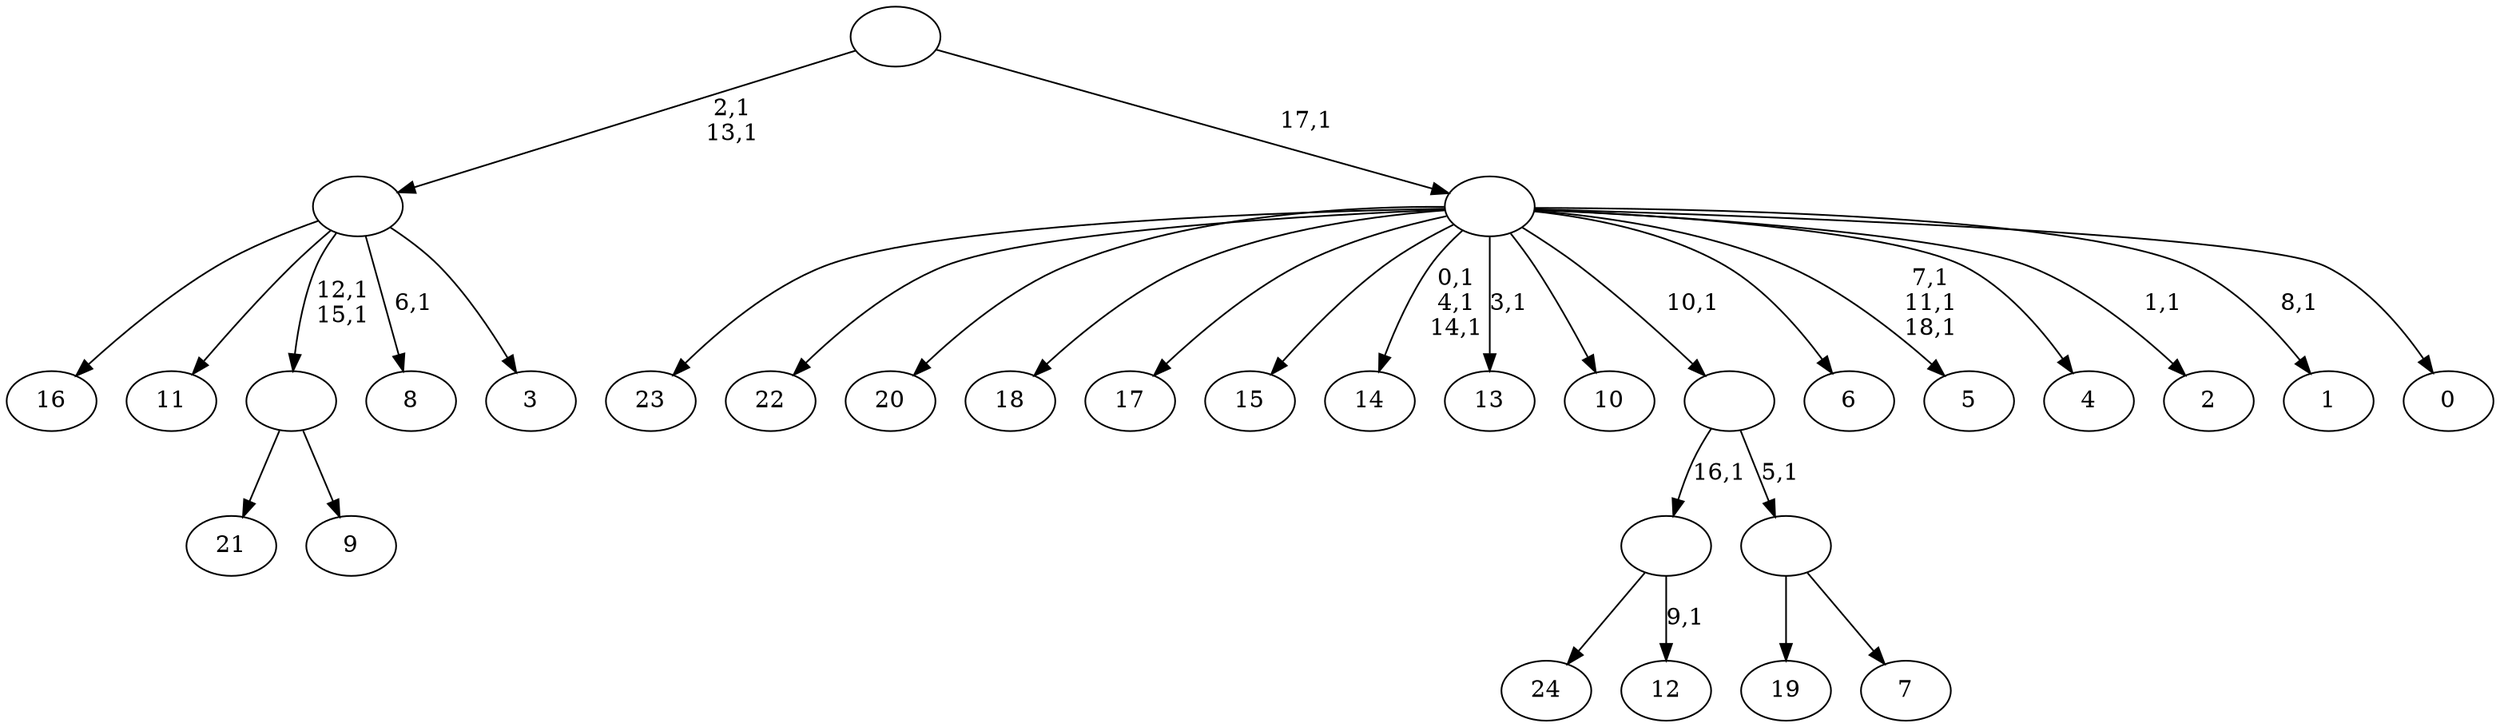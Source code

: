 digraph T {
	44 [label="24"]
	43 [label="23"]
	42 [label="22"]
	41 [label="21"]
	40 [label="20"]
	39 [label="19"]
	38 [label="18"]
	37 [label="17"]
	36 [label="16"]
	35 [label="15"]
	34 [label="14"]
	30 [label="13"]
	28 [label="12"]
	26 [label=""]
	25 [label="11"]
	24 [label="10"]
	23 [label="9"]
	22 [label=""]
	20 [label="8"]
	18 [label="7"]
	17 [label=""]
	16 [label=""]
	15 [label="6"]
	14 [label="5"]
	10 [label="4"]
	9 [label="3"]
	8 [label=""]
	6 [label="2"]
	4 [label="1"]
	2 [label="0"]
	1 [label=""]
	0 [label=""]
	26 -> 28 [label="9,1"]
	26 -> 44 [label=""]
	22 -> 41 [label=""]
	22 -> 23 [label=""]
	17 -> 39 [label=""]
	17 -> 18 [label=""]
	16 -> 26 [label="16,1"]
	16 -> 17 [label="5,1"]
	8 -> 20 [label="6,1"]
	8 -> 22 [label="12,1\n15,1"]
	8 -> 36 [label=""]
	8 -> 25 [label=""]
	8 -> 9 [label=""]
	1 -> 4 [label="8,1"]
	1 -> 6 [label="1,1"]
	1 -> 14 [label="7,1\n11,1\n18,1"]
	1 -> 30 [label="3,1"]
	1 -> 34 [label="0,1\n4,1\n14,1"]
	1 -> 43 [label=""]
	1 -> 42 [label=""]
	1 -> 40 [label=""]
	1 -> 38 [label=""]
	1 -> 37 [label=""]
	1 -> 35 [label=""]
	1 -> 24 [label=""]
	1 -> 16 [label="10,1"]
	1 -> 15 [label=""]
	1 -> 10 [label=""]
	1 -> 2 [label=""]
	0 -> 8 [label="2,1\n13,1"]
	0 -> 1 [label="17,1"]
}
